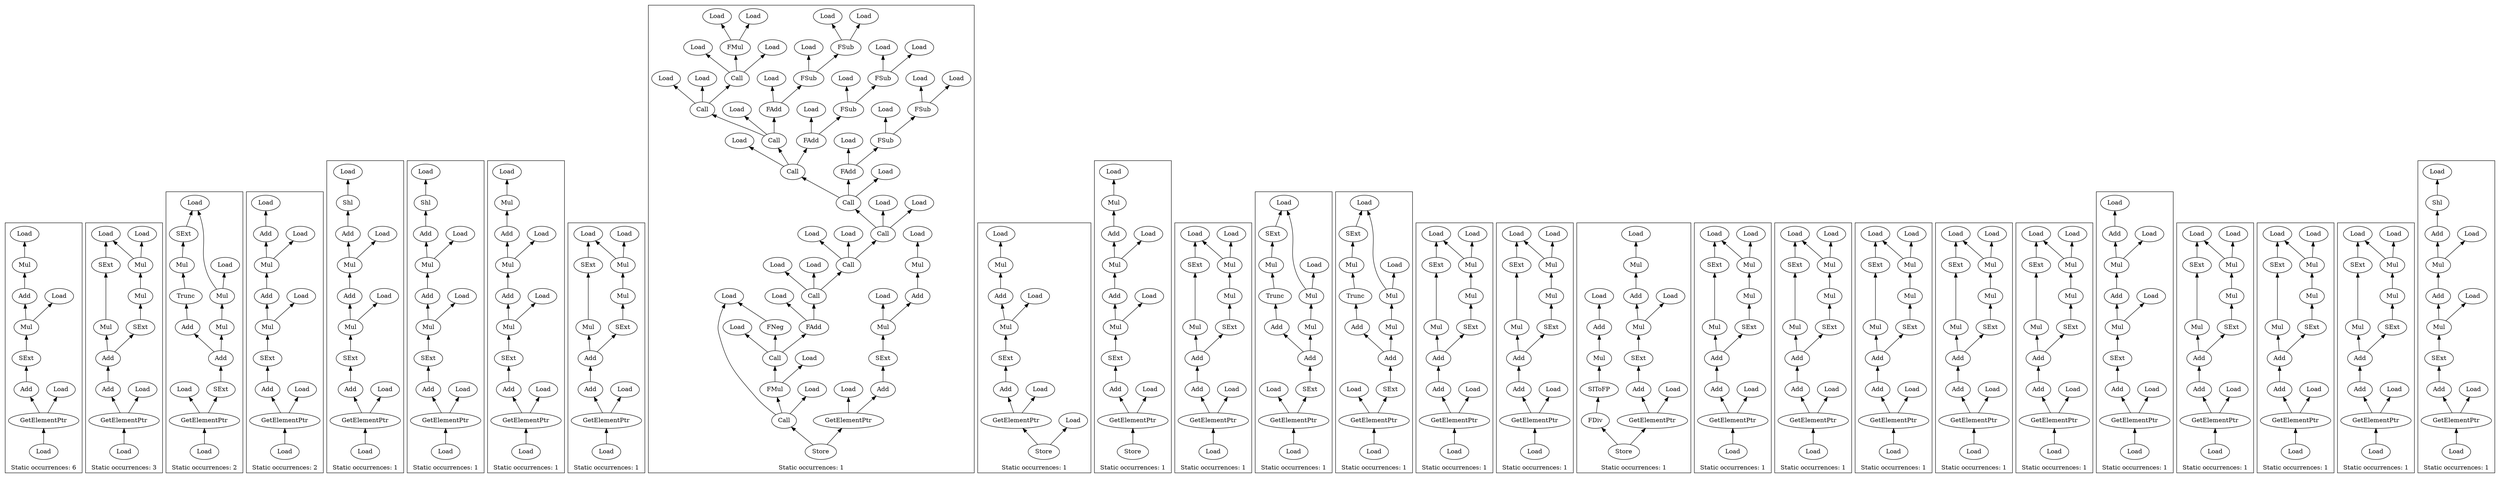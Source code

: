 strict digraph {
rankdir=BT
subgraph {
"0_719" [label="Mul"]
"0_719" -> { "0_718" "0_715" }
"0_715" [label="Load"]
"0_718" [label="Add"]
"0_718" -> { "0_716" }
"0_716" [label="Mul"]
"0_716" -> { "0_714" }
"0_714" [label="Load"]
"0_830" [label="GetElementPtr"]
"0_830" -> { "0_829" "0_829" "0_712" }
"0_712" [label="Load"]
"0_829" [label="Add"]
"0_829" -> { "0_807" "0_807" }
"0_807" [label="SExt"]
"0_807" -> { "0_719" "0_719" }
"0_831" [label="Load"]
"0_831" -> { "0_830" "0_830" "0_830" }
cluster=true
label=<Static occurrences: 6>
}
subgraph {
"1_760" [label="Add"]
"1_760" -> { "1_721" "1_689" "1_689" }
"1_639" [label="Mul"]
"1_639" -> { "1_621" "1_617" }
"1_621" [label="Load"]
"1_617" [label="Load"]
"1_908" [label="Add"]
"1_908" -> { "1_760" "1_760" "1_760" }
"1_721" [label="Mul"]
"1_721" -> { "1_655" }
"1_685" [label="Mul"]
"1_685" -> { "1_639" "1_639" }
"1_910" [label="Load"]
"1_910" -> { "1_909" "1_909" "1_909" "1_909" }
"1_655" [label="SExt"]
"1_655" -> { "1_621" }
"1_621" [label="Load"]
"1_909" [label="GetElementPtr"]
"1_909" -> { "1_908" "1_908" "1_908" "1_720" }
"1_720" [label="Load"]
"1_689" [label="SExt"]
"1_689" -> { "1_685" "1_685" }
cluster=true
label=<Static occurrences: 3>
}
subgraph {
"2_634" [label="Mul"]
"2_634" -> { "2_621" "2_617" }
"2_621" [label="Load"]
"2_617" [label="Load"]
"2_747" [label="Mul"]
"2_747" -> { "2_654" }
"2_864" [label="GetElementPtr"]
"2_864" -> { "2_720" "2_863" "2_863" "2_863" }
"2_720" [label="Load"]
"2_861" [label="Add"]
"2_861" -> { "2_821" }
"2_654" [label="SExt"]
"2_654" -> { "2_621" }
"2_621" [label="Load"]
"2_680" [label="Mul"]
"2_680" -> { "2_634" "2_634" }
"2_821" [label="Trunc"]
"2_821" -> { "2_747" }
"2_863" [label="SExt"]
"2_863" -> { "2_862" "2_862" "2_862" }
"2_865" [label="Load"]
"2_865" -> { "2_864" "2_864" "2_864" "2_864" }
"2_862" [label="Add"]
"2_862" -> { "2_861" "2_680" "2_680" }
cluster=true
label=<Static occurrences: 2>
}
subgraph {
"3_883" [label="GetElementPtr"]
"3_883" -> { "3_882" "3_882" "3_882" "3_738" }
"3_738" [label="Load"]
"3_748" [label="Add"]
"3_748" -> { "3_739" }
"3_739" [label="Load"]
"3_811" [label="SExt"]
"3_811" -> { "3_752" "3_752" "3_752" }
"3_752" [label="Mul"]
"3_752" -> { "3_751" "3_751" "3_741" }
"3_741" [label="Load"]
"3_882" [label="Add"]
"3_882" -> { "3_811" "3_811" "3_811" }
"3_884" [label="Load"]
"3_884" -> { "3_883" "3_883" "3_883" "3_883" }
"3_751" [label="Add"]
"3_751" -> { "3_749" "3_749" }
"3_749" [label="Mul"]
"3_749" -> { "3_748" "3_740" }
"3_740" [label="Load"]
cluster=true
label=<Static occurrences: 2>
}
subgraph {
"4_903" [label="GetElementPtr"]
"4_903" -> { "4_902" "4_902" "4_902" "4_738" }
"4_738" [label="Load"]
"4_756" [label="Mul"]
"4_756" -> { "4_755" "4_740" }
"4_740" [label="Load"]
"4_758" [label="Add"]
"4_758" -> { "4_756" "4_756" }
"4_904" [label="Load"]
"4_904" -> { "4_903" "4_903" "4_903" "4_903" }
"4_755" [label="Add"]
"4_755" -> { "4_754" }
"4_812" [label="SExt"]
"4_812" -> { "4_759" "4_759" "4_759" }
"4_754" [label="Shl"]
"4_754" -> { "4_739" }
"4_739" [label="Load"]
"4_902" [label="Add"]
"4_902" -> { "4_812" "4_812" "4_812" }
"4_759" [label="Mul"]
"4_759" -> { "4_758" "4_758" "4_741" }
"4_741" [label="Load"]
cluster=true
label=<Static occurrences: 1>
}
subgraph {
"5_935" [label="Add"]
"5_935" -> { "5_815" "5_815" "5_815" }
"5_776" [label="Mul"]
"5_776" -> { "5_775" "5_763" }
"5_763" [label="Load"]
"5_774" [label="Shl"]
"5_774" -> { "5_762" }
"5_762" [label="Load"]
"5_775" [label="Add"]
"5_775" -> { "5_774" }
"5_815" [label="SExt"]
"5_815" -> { "5_779" "5_779" "5_779" }
"5_936" [label="GetElementPtr"]
"5_936" -> { "5_935" "5_935" "5_935" "5_761" }
"5_761" [label="Load"]
"5_937" [label="Load"]
"5_937" -> { "5_936" "5_936" "5_936" "5_936" }
"5_778" [label="Add"]
"5_778" -> { "5_776" "5_776" }
"5_779" [label="Mul"]
"5_779" -> { "5_778" "5_778" "5_764" }
"5_764" [label="Load"]
cluster=true
label=<Static occurrences: 1>
}
subgraph {
"6_787" [label="Mul"]
"6_787" -> { "6_713" }
"6_713" [label="Load"]
"6_791" [label="Add"]
"6_791" -> { "6_789" "6_789" }
"6_949" [label="Load"]
"6_949" -> { "6_948" "6_948" "6_948" "6_948" }
"6_788" [label="Add"]
"6_788" -> { "6_787" }
"6_948" [label="GetElementPtr"]
"6_948" -> { "6_947" "6_947" "6_947" "6_712" }
"6_712" [label="Load"]
"6_817" [label="SExt"]
"6_817" -> { "6_792" "6_792" "6_792" }
"6_792" [label="Mul"]
"6_792" -> { "6_791" "6_791" "6_715" }
"6_715" [label="Load"]
"6_947" [label="Add"]
"6_947" -> { "6_817" "6_817" "6_817" }
"6_789" [label="Mul"]
"6_789" -> { "6_788" "6_714" }
"6_714" [label="Load"]
cluster=true
label=<Static occurrences: 1>
}
subgraph {
"7_737" [label="Add"]
"7_737" -> { "7_721" "7_688" "7_688" }
"7_688" [label="SExt"]
"7_688" -> { "7_682" "7_682" }
"7_951" [label="GetElementPtr"]
"7_951" -> { "7_950" "7_950" "7_950" "7_720" }
"7_720" [label="Load"]
"7_721" [label="Mul"]
"7_721" -> { "7_655" }
"7_635" [label="Mul"]
"7_635" -> { "7_621" "7_617" }
"7_621" [label="Load"]
"7_617" [label="Load"]
"7_952" [label="Load"]
"7_952" -> { "7_951" "7_951" "7_951" "7_951" }
"7_655" [label="SExt"]
"7_655" -> { "7_621" }
"7_621" [label="Load"]
"7_682" [label="Mul"]
"7_682" -> { "7_635" "7_635" }
"7_950" [label="Add"]
"7_950" -> { "7_737" "7_737" "7_737" }
cluster=true
label=<Static occurrences: 1>
}
subgraph {
"8_927" [label="Call"]
"8_927" -> { "8_920" "8_920" "8_920" "8_920" "8_920" "8_920" "8_920" "8_920" "8_920" "8_920" "8_920" "8_920" "8_920" "8_920" "8_920" "8_920" "8_920" "8_920" "8_920" "8_920" "8_920" "8_923" "8_926" }
"8_923" [label="Load"]
"8_926" [label="Load"]
"8_805" [label="Add"]
"8_805" -> { "8_803" }
"8_934" [label="Call"]
"8_934" -> { "8_927" "8_927" "8_927" "8_927" "8_927" "8_927" "8_927" "8_927" "8_927" "8_927" "8_927" "8_927" "8_927" "8_927" "8_927" "8_927" "8_927" "8_927" "8_927" "8_927" "8_927" "8_927" "8_927" "8_930" "8_933" }
"8_930" [label="Load"]
"8_933" [label="Load"]
"8_891" [label="FSub"]
"8_891" -> { "8_887" "8_890" }
"8_887" [label="Load"]
"8_890" [label="Load"]
"8_915" [label="FSub"]
"8_915" -> { "8_911" "8_911" "8_914" }
"8_914" [label="Load"]
"8_963" [label="Call"]
"8_963" -> { "8_958" "8_958" "8_958" "8_958" "8_958" "8_958" "8_958" "8_958" "8_958" "8_958" "8_958" "8_958" "8_958" "8_958" "8_958" "8_958" "8_958" "8_958" "8_958" "8_958" "8_958" "8_958" "8_958" "8_958" "8_958" "8_958" "8_958" "8_958" "8_958" "8_958" "8_958" "8_962" "8_952" }
"8_962" [label="Load"]
"8_952" [label="Load"]
"8_842" [label="Call"]
"8_842" -> { "8_841" "8_841" "8_831" "8_834" }
"8_831" [label="Load"]
"8_834" [label="Load"]
"8_964" [label="Add"]
"8_964" -> { "8_819" "8_819" }
"8_866" [label="FSub"]
"8_866" -> { "8_859" "8_865" }
"8_859" [label="Load"]
"8_865" [label="Load"]
"8_880" [label="FAdd"]
"8_880" -> { "8_873" "8_873" "8_873" "8_879" }
"8_879" [label="Load"]
"8_806" [label="Mul"]
"8_806" -> { "8_805" "8_802" }
"8_802" [label="Load"]
"8_819" [label="SExt"]
"8_819" -> { "8_806" "8_806" }
"8_954" [label="Call"]
"8_954" -> { "8_953" "8_945" "8_945" "8_945" "8_945" "8_945" "8_945" "8_945" "8_945" "8_945" "8_945" "8_945" "8_945" "8_945" "8_945" "8_945" "8_945" "8_945" "8_945" "8_945" "8_945" "8_945" "8_945" "8_945" "8_945" "8_945" "8_945" "8_945" "8_945" "8_949" }
"8_949" [label="Load"]
"8_945" [label="FAdd"]
"8_945" -> { "8_941" "8_941" "8_941" "8_941" "8_941" "8_941" "8_941" "8_941" "8_941" "8_941" "8_941" "8_941" "8_941" "8_941" "8_941" "8_941" "8_941" "8_941" "8_941" "8_941" "8_941" "8_941" "8_941" "8_941" "8_941" "8_941" "8_941" "8_944" }
"8_944" [label="Load"]
"8_958" [label="FMul"]
"8_958" -> { "8_954" "8_954" "8_954" "8_954" "8_954" "8_954" "8_954" "8_954" "8_954" "8_954" "8_954" "8_954" "8_954" "8_954" "8_954" "8_954" "8_954" "8_954" "8_954" "8_954" "8_954" "8_954" "8_954" "8_954" "8_954" "8_954" "8_954" "8_954" "8_954" "8_954" "8_957" }
"8_957" [label="Load"]
"8_896" [label="FSub"]
"8_896" -> { "8_891" "8_891" "8_895" }
"8_895" [label="Load"]
"8_911" [label="FSub"]
"8_911" -> { "8_907" "8_910" }
"8_907" [label="Load"]
"8_910" [label="Load"]
"8_803" [label="Mul"]
"8_803" -> { "8_801" }
"8_801" [label="Load"]
"8_901" [label="Call"]
"8_901" -> { "8_881" "8_881" "8_881" "8_881" "8_881" "8_881" "8_881" "8_881" "8_881" "8_881" "8_881" "8_900" "8_900" "8_900" "8_900" "8_884" }
"8_884" [label="Load"]
"8_920" [label="Call"]
"8_920" -> { "8_901" "8_901" "8_901" "8_901" "8_901" "8_901" "8_901" "8_901" "8_901" "8_901" "8_901" "8_901" "8_901" "8_901" "8_901" "8_901" "8_919" "8_919" "8_919" "8_919" "8_904" }
"8_904" [label="Load"]
"8_953" [label="FNeg"]
"8_953" -> { "8_952" }
"8_952" [label="Load"]
"8_841" [label="FMul"]
"8_841" -> { "8_837" "8_840" }
"8_837" [label="Load"]
"8_840" [label="Load"]
"8_850" [label="Call"]
"8_850" -> { "8_842" "8_842" "8_842" "8_842" "8_845" "8_849" }
"8_845" [label="Load"]
"8_849" [label="Load"]
"8_941" [label="Call"]
"8_941" -> { "8_934" "8_934" "8_934" "8_934" "8_934" "8_934" "8_934" "8_934" "8_934" "8_934" "8_934" "8_934" "8_934" "8_934" "8_934" "8_934" "8_934" "8_934" "8_934" "8_934" "8_934" "8_934" "8_934" "8_934" "8_934" "8_937" "8_940" }
"8_937" [label="Load"]
"8_940" [label="Load"]
"8_900" [label="FAdd"]
"8_900" -> { "8_896" "8_896" "8_896" "8_899" }
"8_899" [label="Load"]
"8_966" [label="Store"]
"8_966" -> { "8_963" "8_963" "8_963" "8_963" "8_963" "8_963" "8_963" "8_963" "8_963" "8_963" "8_963" "8_963" "8_963" "8_963" "8_963" "8_963" "8_963" "8_963" "8_963" "8_963" "8_963" "8_963" "8_963" "8_963" "8_963" "8_963" "8_963" "8_963" "8_963" "8_963" "8_963" "8_963" "8_963" "8_965" "8_965" "8_965" }
"8_919" [label="FAdd"]
"8_919" -> { "8_915" "8_915" "8_915" "8_918" }
"8_918" [label="Load"]
"8_873" [label="FSub"]
"8_873" -> { "8_866" "8_866" "8_872" }
"8_872" [label="Load"]
"8_965" [label="GetElementPtr"]
"8_965" -> { "8_964" "8_964" "8_800" }
"8_800" [label="Load"]
"8_881" [label="Call"]
"8_881" -> { "8_850" "8_850" "8_850" "8_850" "8_850" "8_850" "8_880" "8_880" "8_880" "8_880" "8_853" }
"8_853" [label="Load"]
cluster=true
label=<Static occurrences: 1>
}
subgraph {
"9_1002" [label="Mul"]
"9_1002" -> { "9_1001" "9_621" }
"9_621" [label="Load"]
"9_1001" [label="Add"]
"9_1001" -> { "9_986" }
"9_986" [label="Mul"]
"9_986" -> { "9_617" }
"9_617" [label="Load"]
"9_1011" [label="Add"]
"9_1011" -> { "9_1004" "9_1004" }
"9_1012" [label="GetElementPtr"]
"9_1012" -> { "9_1011" "9_1011" "9_999" }
"9_999" [label="Load"]
"9_1004" [label="SExt"]
"9_1004" -> { "9_1002" "9_1002" }
"9_1013" [label="Store"]
"9_1013" -> { "9_1012" "9_1012" "9_1012" "9_1010" }
"9_1010" [label="Load"]
cluster=true
label=<Static occurrences: 1>
}
subgraph {
"10_572" [label="Add"]
"10_572" -> { "10_563" }
"10_573" [label="Mul"]
"10_573" -> { "10_572" "10_560" }
"10_560" [label="Load"]
"10_589" [label="GetElementPtr"]
"10_589" -> { "10_588" "10_588" "10_588" "10_580" }
"10_580" [label="Load"]
"10_590" [label="Store"]
"10_590" -> { "10_589" "10_589" "10_589" "10_589" }
"10_588" [label="Add"]
"10_588" -> { "10_584" "10_584" "10_584" }
"10_563" [label="Mul"]
"10_563" -> { "10_555" }
"10_555" [label="Load"]
"10_584" [label="SExt"]
"10_584" -> { "10_583" "10_583" "10_583" }
"10_583" [label="Mul"]
"10_583" -> { "10_582" "10_582" "10_570" }
"10_570" [label="Load"]
"10_582" [label="Add"]
"10_582" -> { "10_573" "10_573" }
cluster=true
label=<Static occurrences: 1>
}
subgraph {
"11_737" [label="Add"]
"11_737" -> { "11_721" "11_688" "11_688" }
"11_688" [label="SExt"]
"11_688" -> { "11_682" "11_682" }
"11_848" [label="GetElementPtr"]
"11_848" -> { "11_847" "11_847" "11_847" "11_720" }
"11_720" [label="Load"]
"11_721" [label="Mul"]
"11_721" -> { "11_655" }
"11_847" [label="Add"]
"11_847" -> { "11_737" "11_737" "11_737" }
"11_849" [label="Load"]
"11_849" -> { "11_848" "11_848" "11_848" "11_848" }
"11_655" [label="SExt"]
"11_655" -> { "11_621" }
"11_621" [label="Load"]
"11_682" [label="Mul"]
"11_682" -> { "11_635" "11_635" }
"11_635" [label="Mul"]
"11_635" -> { "11_621" "11_617" }
"11_621" [label="Load"]
"11_617" [label="Load"]
cluster=true
label=<Static occurrences: 1>
}
subgraph {
"12_729" [label="Mul"]
"12_729" -> { "12_656" }
"12_859" [label="Load"]
"12_859" -> { "12_858" "12_858" "12_858" "12_858" }
"12_855" [label="Add"]
"12_855" -> { "12_820" }
"12_858" [label="GetElementPtr"]
"12_858" -> { "12_720" "12_857" "12_857" "12_857" }
"12_720" [label="Load"]
"12_857" [label="SExt"]
"12_857" -> { "12_856" "12_856" "12_856" }
"12_820" [label="Trunc"]
"12_820" -> { "12_729" }
"12_680" [label="Mul"]
"12_680" -> { "12_634" "12_634" }
"12_856" [label="Add"]
"12_856" -> { "12_855" "12_680" "12_680" }
"12_634" [label="Mul"]
"12_634" -> { "12_621" "12_617" }
"12_621" [label="Load"]
"12_617" [label="Load"]
"12_656" [label="SExt"]
"12_656" -> { "12_621" }
"12_621" [label="Load"]
cluster=true
label=<Static occurrences: 1>
}
subgraph {
"13_879" [label="Load"]
"13_879" -> { "13_878" "13_878" "13_878" "13_878" }
"13_639" [label="Mul"]
"13_639" -> { "13_621" "13_617" }
"13_621" [label="Load"]
"13_617" [label="Load"]
"13_747" [label="Mul"]
"13_747" -> { "13_654" }
"13_876" [label="Add"]
"13_876" -> { "13_875" "13_685" "13_685" }
"13_875" [label="Add"]
"13_875" -> { "13_823" }
"13_654" [label="SExt"]
"13_654" -> { "13_621" }
"13_621" [label="Load"]
"13_685" [label="Mul"]
"13_685" -> { "13_639" "13_639" }
"13_823" [label="Trunc"]
"13_823" -> { "13_747" }
"13_878" [label="GetElementPtr"]
"13_878" -> { "13_720" "13_877" "13_877" "13_877" }
"13_720" [label="Load"]
"13_877" [label="SExt"]
"13_877" -> { "13_876" "13_876" "13_876" }
cluster=true
label=<Static occurrences: 1>
}
subgraph {
"14_729" [label="Mul"]
"14_729" -> { "14_656" }
"14_730" [label="Add"]
"14_730" -> { "14_729" "14_690" "14_690" }
"14_690" [label="SExt"]
"14_690" -> { "14_682" "14_682" }
"14_885" [label="Add"]
"14_885" -> { "14_730" "14_730" "14_730" }
"14_887" [label="Load"]
"14_887" -> { "14_886" "14_886" "14_886" "14_886" }
"14_682" [label="Mul"]
"14_682" -> { "14_635" "14_635" }
"14_635" [label="Mul"]
"14_635" -> { "14_621" "14_617" }
"14_621" [label="Load"]
"14_617" [label="Load"]
"14_886" [label="GetElementPtr"]
"14_886" -> { "14_885" "14_885" "14_885" "14_720" }
"14_720" [label="Load"]
"14_656" [label="SExt"]
"14_656" -> { "14_621" }
"14_621" [label="Load"]
cluster=true
label=<Static occurrences: 1>
}
subgraph {
"15_889" [label="GetElementPtr"]
"15_889" -> { "15_888" "15_888" "15_888" "15_720" }
"15_720" [label="Load"]
"15_888" [label="Add"]
"15_888" -> { "15_753" "15_753" "15_753" }
"15_747" [label="Mul"]
"15_747" -> { "15_654" }
"15_753" [label="Add"]
"15_753" -> { "15_747" "15_686" "15_686" }
"15_654" [label="SExt"]
"15_654" -> { "15_621" }
"15_621" [label="Load"]
"15_635" [label="Mul"]
"15_635" -> { "15_621" "15_617" }
"15_621" [label="Load"]
"15_617" [label="Load"]
"15_682" [label="Mul"]
"15_682" -> { "15_635" "15_635" }
"15_686" [label="SExt"]
"15_686" -> { "15_682" "15_682" }
"15_890" [label="Load"]
"15_890" -> { "15_889" "15_889" "15_889" "15_889" }
cluster=true
label=<Static occurrences: 1>
}
subgraph {
"16_518" [label="FDiv"]
"16_518" -> { "16_507" }
"16_506" [label="Mul"]
"16_506" -> { "16_505" }
"16_536" [label="Store"]
"16_536" -> { "16_518" "16_535" "16_535" "16_535" }
"16_529" [label="Mul"]
"16_529" -> { "16_528" "16_514" }
"16_514" [label="Load"]
"16_528" [label="Add"]
"16_528" -> { "16_519" }
"16_507" [label="SIToFP"]
"16_507" -> { "16_506" }
"16_505" [label="Add"]
"16_505" -> { "16_497" }
"16_497" [label="Load"]
"16_535" [label="GetElementPtr"]
"16_535" -> { "16_534" "16_534" "16_526" }
"16_526" [label="Load"]
"16_530" [label="SExt"]
"16_530" -> { "16_529" "16_529" }
"16_534" [label="Add"]
"16_534" -> { "16_530" "16_530" }
"16_519" [label="Mul"]
"16_519" -> { "16_502" }
"16_502" [label="Load"]
cluster=true
label=<Static occurrences: 1>
}
subgraph {
"17_833" [label="GetElementPtr"]
"17_833" -> { "17_832" "17_832" "17_832" "17_720" }
"17_720" [label="Load"]
"17_832" [label="Add"]
"17_832" -> { "17_722" "17_722" "17_722" }
"17_721" [label="Mul"]
"17_721" -> { "17_655" }
"17_834" [label="Load"]
"17_834" -> { "17_833" "17_833" "17_833" "17_833" }
"17_722" [label="Add"]
"17_722" -> { "17_721" "17_687" "17_687" }
"17_655" [label="SExt"]
"17_655" -> { "17_621" }
"17_621" [label="Load"]
"17_687" [label="SExt"]
"17_687" -> { "17_680" "17_680" }
"17_680" [label="Mul"]
"17_680" -> { "17_634" "17_634" }
"17_634" [label="Mul"]
"17_634" -> { "17_621" "17_617" }
"17_621" [label="Load"]
"17_617" [label="Load"]
cluster=true
label=<Static occurrences: 1>
}
subgraph {
"18_729" [label="Mul"]
"18_729" -> { "18_656" }
"18_730" [label="Add"]
"18_730" -> { "18_729" "18_690" "18_690" }
"18_690" [label="SExt"]
"18_690" -> { "18_682" "18_682" }
"18_839" [label="GetElementPtr"]
"18_839" -> { "18_838" "18_838" "18_838" "18_720" }
"18_720" [label="Load"]
"18_838" [label="Add"]
"18_838" -> { "18_730" "18_730" "18_730" }
"18_840" [label="Load"]
"18_840" -> { "18_839" "18_839" "18_839" "18_839" }
"18_635" [label="Mul"]
"18_635" -> { "18_621" "18_617" }
"18_621" [label="Load"]
"18_617" [label="Load"]
"18_682" [label="Mul"]
"18_682" -> { "18_635" "18_635" }
"18_656" [label="SExt"]
"18_656" -> { "18_621" }
"18_621" [label="Load"]
cluster=true
label=<Static occurrences: 1>
}
subgraph {
"19_729" [label="Mul"]
"19_729" -> { "19_656" }
"19_730" [label="Add"]
"19_730" -> { "19_729" "19_690" "19_690" }
"19_690" [label="SExt"]
"19_690" -> { "19_682" "19_682" }
"19_893" [label="Add"]
"19_893" -> { "19_730" "19_730" "19_730" }
"19_894" [label="GetElementPtr"]
"19_894" -> { "19_893" "19_893" "19_893" "19_720" }
"19_720" [label="Load"]
"19_635" [label="Mul"]
"19_635" -> { "19_621" "19_617" }
"19_621" [label="Load"]
"19_617" [label="Load"]
"19_682" [label="Mul"]
"19_682" -> { "19_635" "19_635" }
"19_895" [label="Load"]
"19_895" -> { "19_894" "19_894" "19_894" "19_894" }
"19_656" [label="SExt"]
"19_656" -> { "19_621" }
"19_621" [label="Load"]
cluster=true
label=<Static occurrences: 1>
}
subgraph {
"20_899" [label="Load"]
"20_899" -> { "20_898" "20_898" "20_898" "20_898" }
"20_897" [label="Add"]
"20_897" -> { "20_753" "20_753" "20_753" }
"20_747" [label="Mul"]
"20_747" -> { "20_654" }
"20_753" [label="Add"]
"20_753" -> { "20_747" "20_686" "20_686" }
"20_654" [label="SExt"]
"20_654" -> { "20_621" }
"20_621" [label="Load"]
"20_635" [label="Mul"]
"20_635" -> { "20_621" "20_617" }
"20_621" [label="Load"]
"20_617" [label="Load"]
"20_898" [label="GetElementPtr"]
"20_898" -> { "20_897" "20_897" "20_897" "20_720" }
"20_720" [label="Load"]
"20_682" [label="Mul"]
"20_682" -> { "20_635" "20_635" }
"20_686" [label="SExt"]
"20_686" -> { "20_682" "20_682" }
cluster=true
label=<Static occurrences: 1>
}
subgraph {
"21_905" [label="Add"]
"21_905" -> { "21_722" "21_722" "21_722" }
"21_721" [label="Mul"]
"21_721" -> { "21_655" }
"21_906" [label="GetElementPtr"]
"21_906" -> { "21_905" "21_905" "21_905" "21_720" }
"21_720" [label="Load"]
"21_722" [label="Add"]
"21_722" -> { "21_721" "21_687" "21_687" }
"21_655" [label="SExt"]
"21_655" -> { "21_621" }
"21_621" [label="Load"]
"21_907" [label="Load"]
"21_907" -> { "21_906" "21_906" "21_906" "21_906" }
"21_687" [label="SExt"]
"21_687" -> { "21_680" "21_680" }
"21_680" [label="Mul"]
"21_680" -> { "21_634" "21_634" }
"21_634" [label="Mul"]
"21_634" -> { "21_621" "21_617" }
"21_621" [label="Load"]
"21_617" [label="Load"]
cluster=true
label=<Static occurrences: 1>
}
subgraph {
"22_835" [label="Add"]
"22_835" -> { "22_808" "22_808" "22_808" }
"22_837" [label="Load"]
"22_837" -> { "22_836" "22_836" "22_836" "22_836" }
"22_836" [label="GetElementPtr"]
"22_836" -> { "22_835" "22_835" "22_835" "22_712" }
"22_712" [label="Load"]
"22_724" [label="Mul"]
"22_724" -> { "22_723" "22_714" }
"22_714" [label="Load"]
"22_726" [label="Add"]
"22_726" -> { "22_724" "22_724" }
"22_723" [label="Add"]
"22_723" -> { "22_713" }
"22_713" [label="Load"]
"22_808" [label="SExt"]
"22_808" -> { "22_727" "22_727" "22_727" }
"22_727" [label="Mul"]
"22_727" -> { "22_726" "22_726" "22_715" }
"22_715" [label="Load"]
cluster=true
label=<Static occurrences: 1>
}
subgraph {
"23_917" [label="GetElementPtr"]
"23_917" -> { "23_916" "23_916" "23_916" "23_720" }
"23_720" [label="Load"]
"23_760" [label="Add"]
"23_760" -> { "23_721" "23_689" "23_689" }
"23_916" [label="Add"]
"23_916" -> { "23_760" "23_760" "23_760" }
"23_721" [label="Mul"]
"23_721" -> { "23_655" }
"23_918" [label="Load"]
"23_918" -> { "23_917" "23_917" "23_917" "23_917" }
"23_685" [label="Mul"]
"23_685" -> { "23_639" "23_639" }
"23_639" [label="Mul"]
"23_639" -> { "23_621" "23_617" }
"23_621" [label="Load"]
"23_617" [label="Load"]
"23_655" [label="SExt"]
"23_655" -> { "23_621" }
"23_621" [label="Load"]
"23_689" [label="SExt"]
"23_689" -> { "23_685" "23_685" }
cluster=true
label=<Static occurrences: 1>
}
subgraph {
"24_760" [label="Add"]
"24_760" -> { "24_721" "24_689" "24_689" }
"24_639" [label="Mul"]
"24_639" -> { "24_621" "24_617" }
"24_621" [label="Load"]
"24_617" [label="Load"]
"24_926" [label="Load"]
"24_926" -> { "24_925" "24_925" "24_925" "24_925" }
"24_721" [label="Mul"]
"24_721" -> { "24_655" }
"24_924" [label="Add"]
"24_924" -> { "24_760" "24_760" "24_760" }
"24_685" [label="Mul"]
"24_685" -> { "24_639" "24_639" }
"24_655" [label="SExt"]
"24_655" -> { "24_621" }
"24_621" [label="Load"]
"24_925" [label="GetElementPtr"]
"24_925" -> { "24_924" "24_924" "24_924" "24_720" }
"24_720" [label="Load"]
"24_689" [label="SExt"]
"24_689" -> { "24_685" "24_685" }
cluster=true
label=<Static occurrences: 1>
}
subgraph {
"25_747" [label="Mul"]
"25_747" -> { "25_654" }
"25_753" [label="Add"]
"25_753" -> { "25_747" "25_686" "25_686" }
"25_654" [label="SExt"]
"25_654" -> { "25_621" }
"25_621" [label="Load"]
"25_933" [label="Load"]
"25_933" -> { "25_932" "25_932" "25_932" "25_932" }
"25_682" [label="Mul"]
"25_682" -> { "25_635" "25_635" }
"25_635" [label="Mul"]
"25_635" -> { "25_621" "25_617" }
"25_621" [label="Load"]
"25_617" [label="Load"]
"25_686" [label="SExt"]
"25_686" -> { "25_682" "25_682" }
"25_931" [label="Add"]
"25_931" -> { "25_753" "25_753" "25_753" }
"25_932" [label="GetElementPtr"]
"25_932" -> { "25_931" "25_931" "25_931" "25_720" }
"25_720" [label="Load"]
cluster=true
label=<Static occurrences: 1>
}
subgraph {
"26_843" [label="Add"]
"26_843" -> { "26_809" "26_809" "26_809" }
"26_845" [label="Load"]
"26_845" -> { "26_844" "26_844" "26_844" "26_844" }
"26_809" [label="SExt"]
"26_809" -> { "26_736" "26_736" "26_736" }
"26_736" [label="Mul"]
"26_736" -> { "26_735" "26_735" "26_715" }
"26_715" [label="Load"]
"26_732" [label="Add"]
"26_732" -> { "26_731" }
"26_731" [label="Shl"]
"26_731" -> { "26_713" }
"26_713" [label="Load"]
"26_733" [label="Mul"]
"26_733" -> { "26_732" "26_714" }
"26_714" [label="Load"]
"26_844" [label="GetElementPtr"]
"26_844" -> { "26_843" "26_843" "26_843" "26_712" }
"26_712" [label="Load"]
"26_735" [label="Add"]
"26_735" -> { "26_733" "26_733" }
cluster=true
label=<Static occurrences: 1>
}
}
